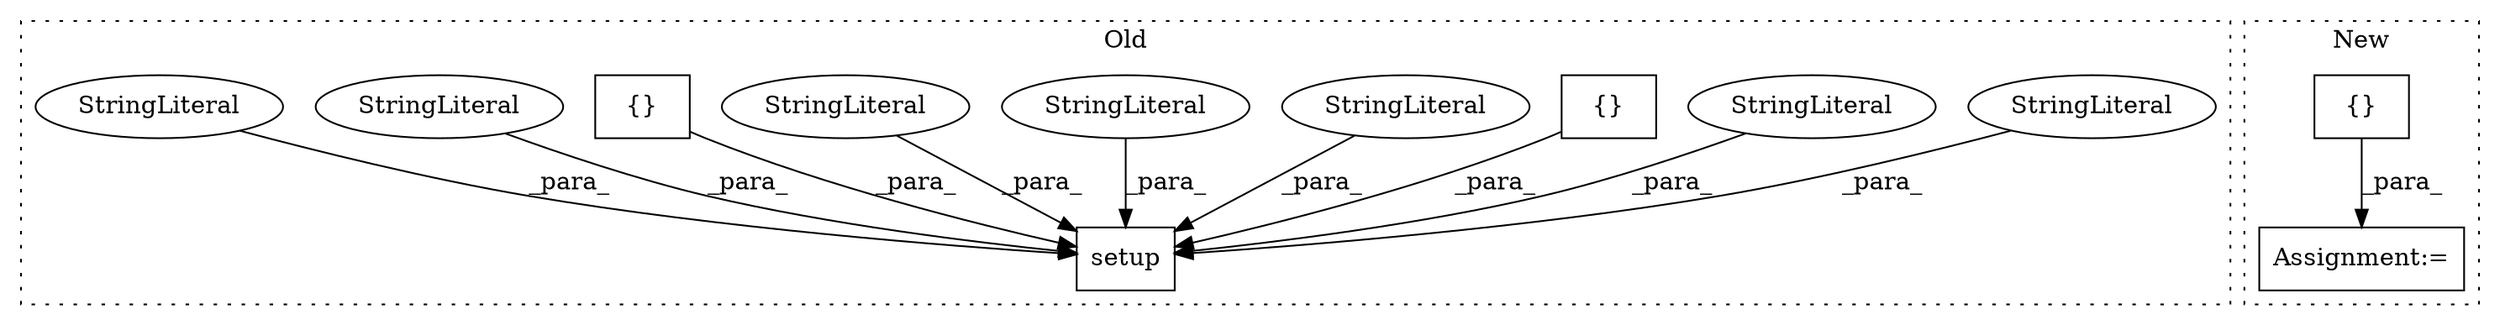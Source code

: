 digraph G {
subgraph cluster0 {
1 [label="setup" a="32" s="116,723" l="6,1" shape="box"];
3 [label="StringLiteral" a="45" s="346" l="5" shape="ellipse"];
4 [label="StringLiteral" a="45" s="258" l="36" shape="ellipse"];
5 [label="{}" a="4" s="641,722" l="1,1" shape="box"];
6 [label="StringLiteral" a="45" s="132" l="7" shape="ellipse"];
7 [label="StringLiteral" a="45" s="405" l="7" shape="ellipse"];
8 [label="StringLiteral" a="45" s="231" l="26" shape="ellipse"];
10 [label="{}" a="4" s="425,627" l="1,1" shape="box"];
11 [label="StringLiteral" a="45" s="140" l="67" shape="ellipse"];
12 [label="StringLiteral" a="45" s="208" l="22" shape="ellipse"];
label = "Old";
style="dotted";
}
subgraph cluster1 {
2 [label="{}" a="4" s="202,266" l="1,1" shape="box"];
9 [label="Assignment:=" a="7" s="189" l="1" shape="box"];
label = "New";
style="dotted";
}
2 -> 9 [label="_para_"];
3 -> 1 [label="_para_"];
4 -> 1 [label="_para_"];
5 -> 1 [label="_para_"];
6 -> 1 [label="_para_"];
7 -> 1 [label="_para_"];
8 -> 1 [label="_para_"];
10 -> 1 [label="_para_"];
11 -> 1 [label="_para_"];
12 -> 1 [label="_para_"];
}
